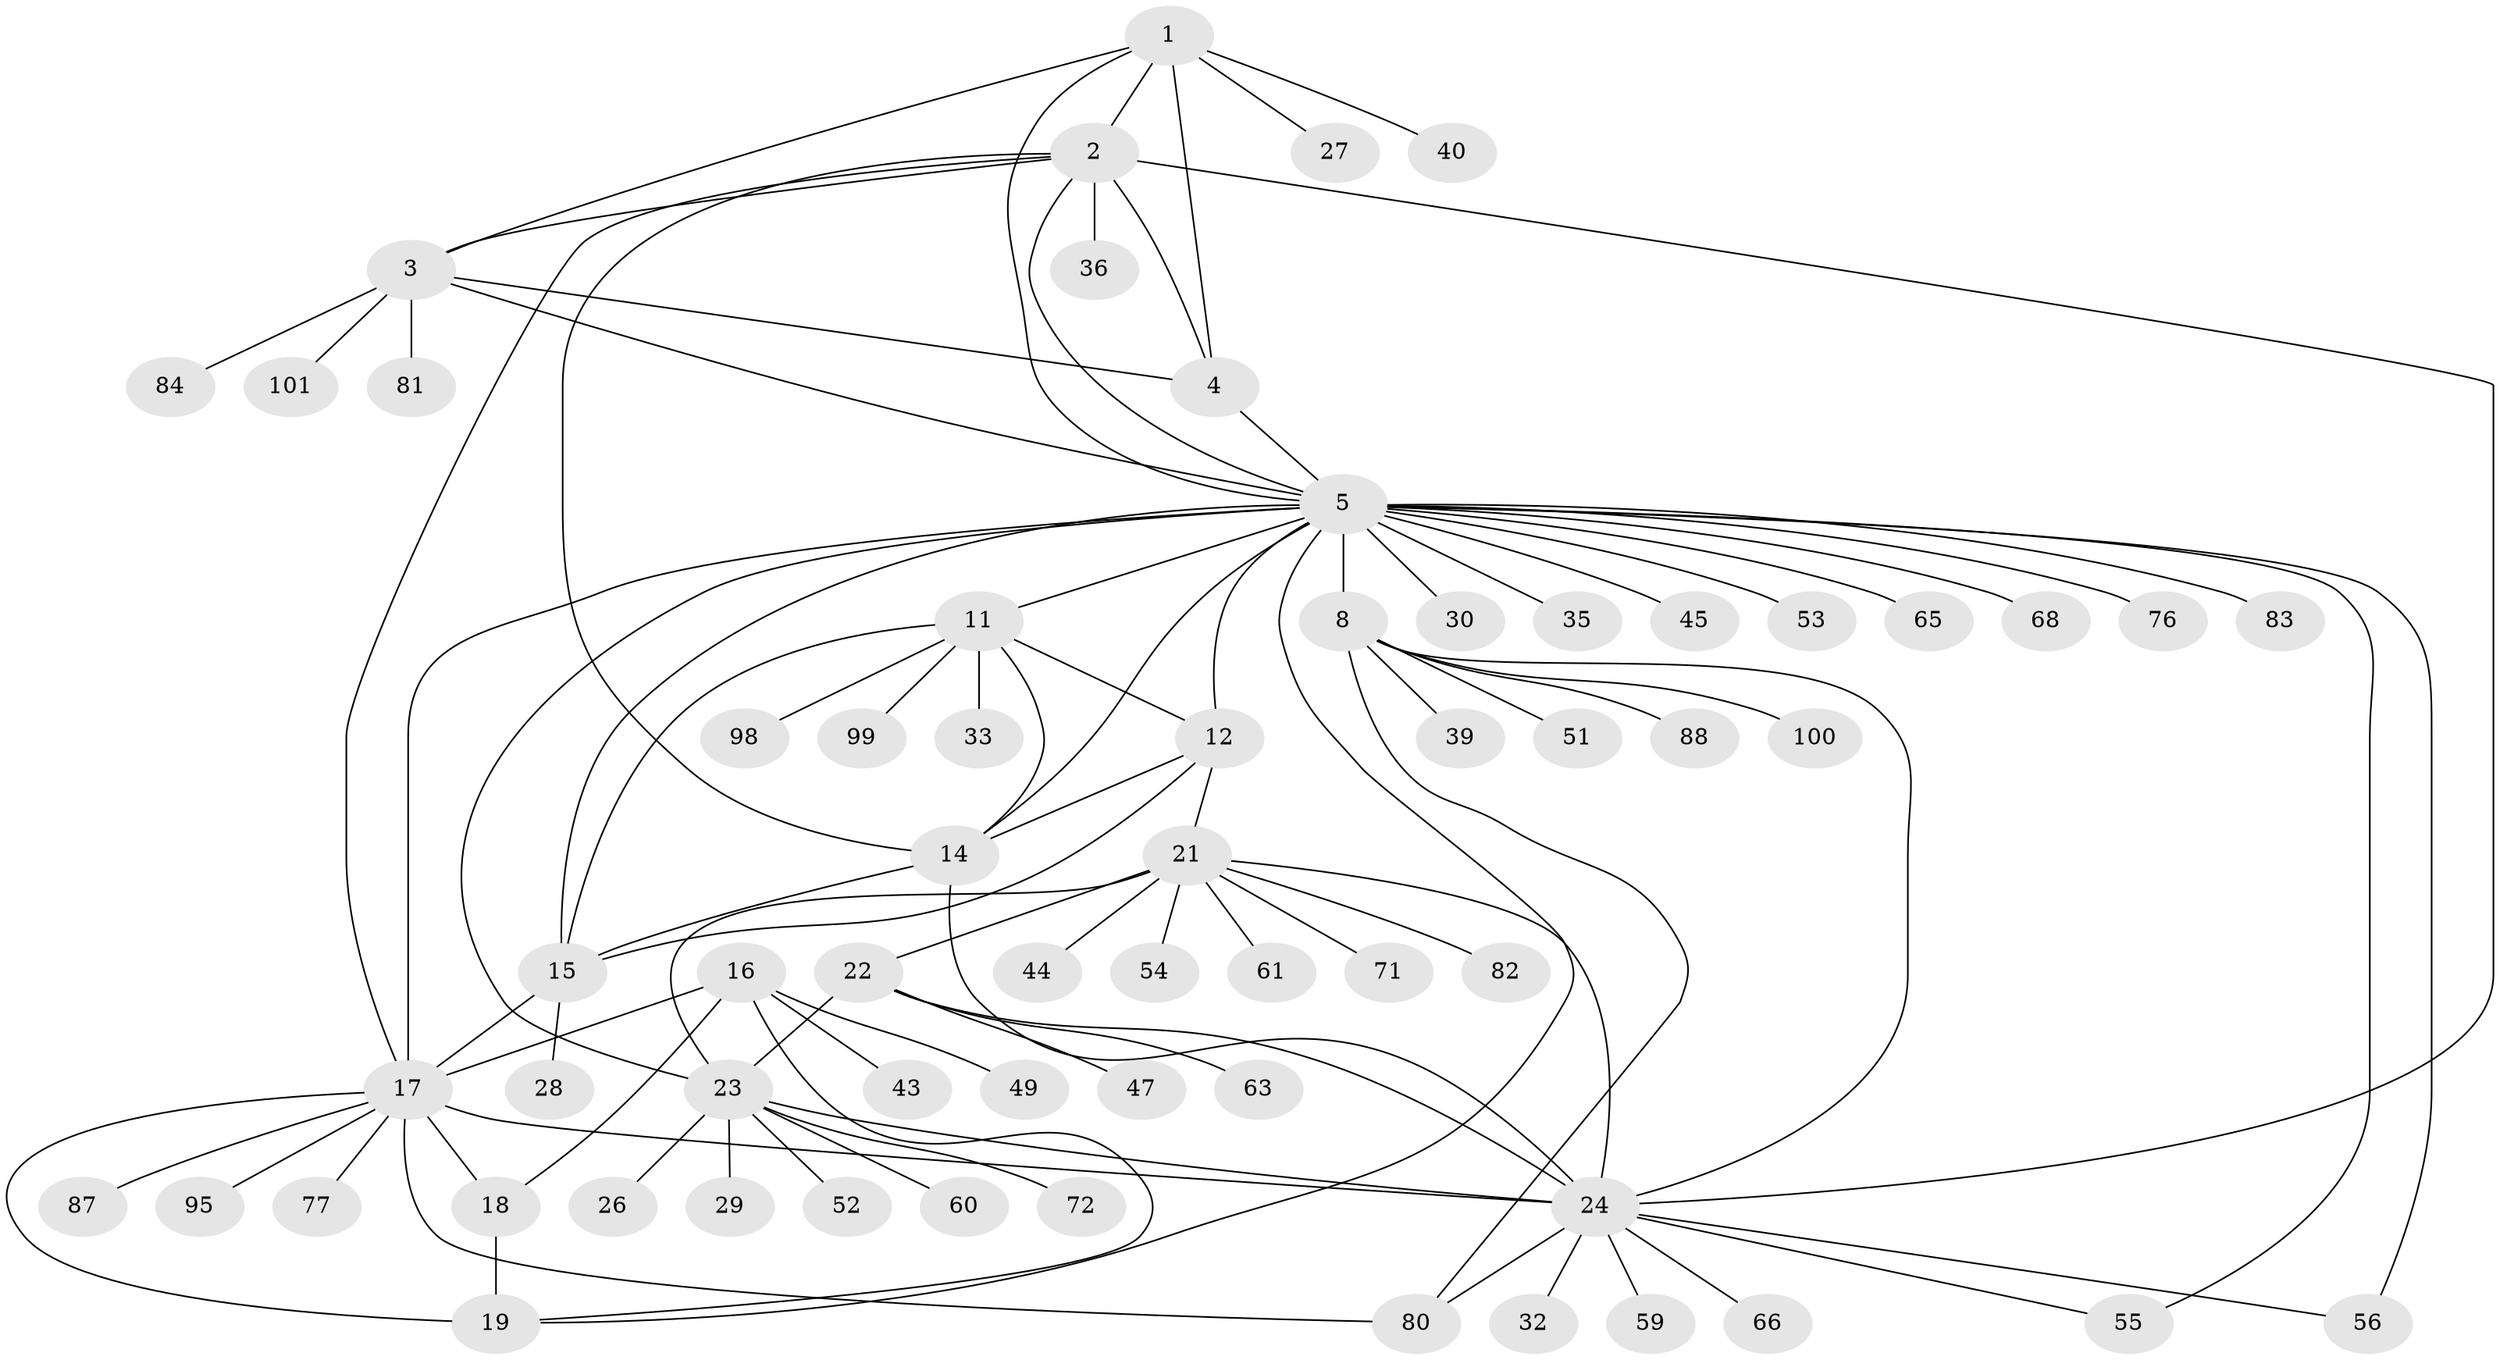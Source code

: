// original degree distribution, {6: 0.03773584905660377, 9: 0.03773584905660377, 7: 0.05660377358490566, 4: 0.02830188679245283, 12: 0.009433962264150943, 14: 0.009433962264150943, 8: 0.018867924528301886, 5: 0.009433962264150943, 10: 0.018867924528301886, 15: 0.009433962264150943, 1: 0.5566037735849056, 2: 0.1792452830188679, 3: 0.02830188679245283}
// Generated by graph-tools (version 1.1) at 2025/19/03/04/25 18:19:35]
// undirected, 63 vertices, 93 edges
graph export_dot {
graph [start="1"]
  node [color=gray90,style=filled];
  1;
  2;
  3;
  4;
  5 [super="+38+34+41+78+6"];
  8 [super="+10+104+37"];
  11;
  12 [super="+31"];
  14 [super="+64+67+96+48"];
  15 [super="+73+75+57"];
  16 [super="+92"];
  17 [super="+20"];
  18;
  19;
  21 [super="+25"];
  22;
  23;
  24 [super="+50"];
  26;
  27;
  28;
  29 [super="+42"];
  30;
  32;
  33;
  35;
  36;
  39 [super="+89"];
  40 [super="+97"];
  43;
  44 [super="+91"];
  45;
  47;
  49;
  51;
  52;
  53;
  54;
  55 [super="+70"];
  56;
  59;
  60;
  61;
  63 [super="+102"];
  65 [super="+79"];
  66;
  68;
  71;
  72;
  76;
  77;
  80 [super="+94"];
  81 [super="+86"];
  82;
  83;
  84;
  87 [super="+93"];
  88;
  95;
  98;
  99 [super="+106"];
  100;
  101;
  1 -- 2;
  1 -- 3;
  1 -- 4;
  1 -- 5;
  1 -- 27;
  1 -- 40;
  2 -- 3;
  2 -- 4;
  2 -- 5;
  2 -- 14;
  2 -- 17;
  2 -- 24 [weight=2];
  2 -- 36;
  3 -- 4;
  3 -- 5;
  3 -- 81;
  3 -- 84;
  3 -- 101;
  4 -- 5;
  5 -- 56;
  5 -- 65;
  5 -- 8 [weight=7];
  5 -- 68;
  5 -- 11;
  5 -- 12;
  5 -- 76;
  5 -- 14;
  5 -- 15;
  5 -- 17;
  5 -- 19;
  5 -- 83;
  5 -- 23;
  5 -- 30 [weight=2];
  5 -- 35;
  5 -- 45;
  5 -- 53;
  5 -- 55;
  8 -- 24;
  8 -- 51;
  8 -- 100;
  8 -- 39;
  8 -- 80;
  8 -- 88;
  11 -- 12;
  11 -- 14;
  11 -- 15;
  11 -- 33;
  11 -- 98;
  11 -- 99;
  12 -- 14;
  12 -- 15;
  12 -- 21;
  14 -- 15;
  14 -- 24;
  15 -- 17;
  15 -- 28;
  16 -- 17 [weight=2];
  16 -- 18;
  16 -- 19;
  16 -- 43;
  16 -- 49;
  17 -- 18 [weight=2];
  17 -- 19 [weight=2];
  17 -- 80;
  17 -- 77;
  17 -- 87;
  17 -- 24;
  17 -- 95;
  18 -- 19;
  21 -- 22 [weight=2];
  21 -- 23 [weight=2];
  21 -- 24 [weight=2];
  21 -- 44;
  21 -- 54;
  21 -- 61;
  21 -- 71;
  21 -- 82;
  22 -- 23;
  22 -- 24;
  22 -- 47;
  22 -- 63;
  23 -- 24;
  23 -- 26;
  23 -- 29;
  23 -- 52;
  23 -- 60;
  23 -- 72;
  24 -- 32;
  24 -- 55;
  24 -- 56;
  24 -- 59;
  24 -- 66;
  24 -- 80;
}
